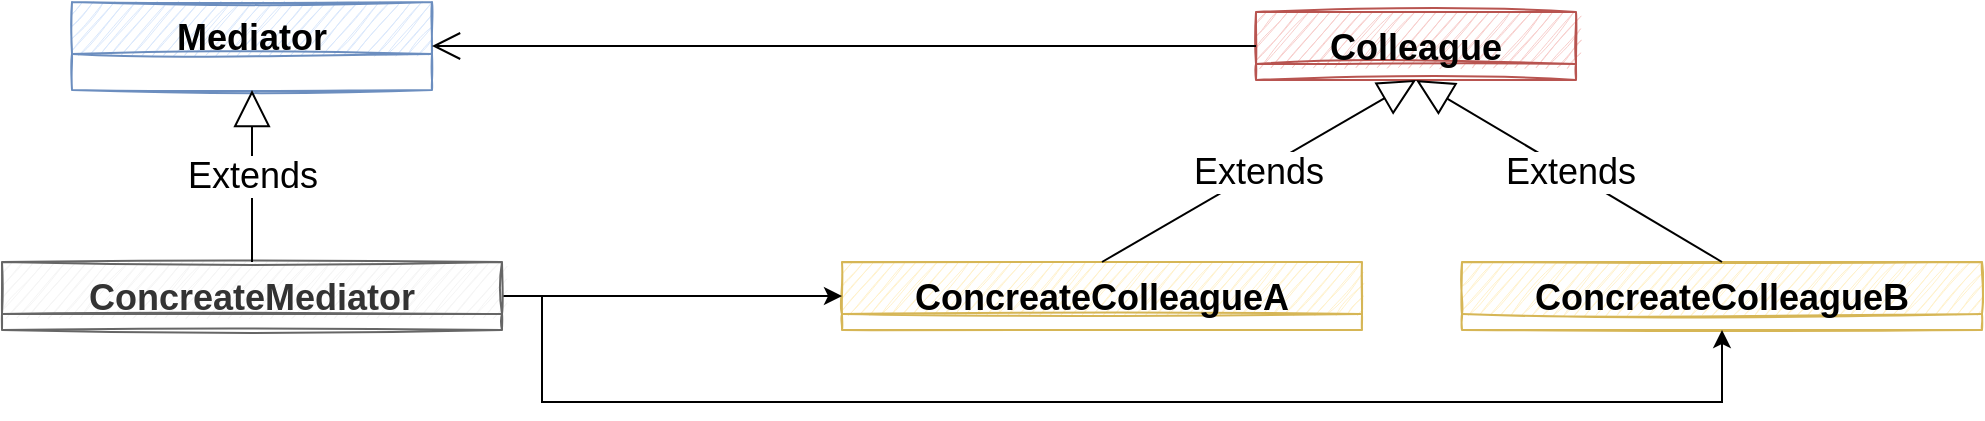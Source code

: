 <mxfile version="20.2.3" type="device"><diagram id="SgS0cGPTP7KAtS87tQbt" name="第 1 页"><mxGraphModel dx="1342" dy="698" grid="1" gridSize="10" guides="1" tooltips="1" connect="1" arrows="1" fold="1" page="1" pageScale="1" pageWidth="827" pageHeight="1169" math="0" shadow="0"><root><mxCell id="0"/><mxCell id="1" parent="0"/><mxCell id="aqJldKhw_YTFLYfqD9JH-1" value="Mediator" style="swimlane;fontStyle=1;align=center;verticalAlign=top;childLayout=stackLayout;horizontal=1;startSize=26;horizontalStack=0;resizeParent=1;resizeParentMax=0;resizeLast=0;collapsible=1;marginBottom=0;fontSize=18;fillColor=#dae8fc;strokeColor=#6c8ebf;sketch=1;" vertex="1" parent="1"><mxGeometry x="75" y="160" width="180" height="44" as="geometry"/></mxCell><mxCell id="aqJldKhw_YTFLYfqD9JH-10" value="Colleague" style="swimlane;fontStyle=1;align=center;verticalAlign=top;childLayout=stackLayout;horizontal=1;startSize=26;horizontalStack=0;resizeParent=1;resizeParentMax=0;resizeLast=0;collapsible=1;marginBottom=0;fontSize=18;fillColor=#f8cecc;strokeColor=#b85450;sketch=1;" vertex="1" parent="1"><mxGeometry x="667" y="165" width="160" height="34" as="geometry"/></mxCell><mxCell id="aqJldKhw_YTFLYfqD9JH-11" value="ConcreateColleagueA" style="swimlane;fontStyle=1;align=center;verticalAlign=top;childLayout=stackLayout;horizontal=1;startSize=26;horizontalStack=0;resizeParent=1;resizeParentMax=0;resizeLast=0;collapsible=1;marginBottom=0;fontSize=18;fillColor=#fff2cc;strokeColor=#d6b656;sketch=1;" vertex="1" parent="1"><mxGeometry x="460" y="290" width="260" height="34" as="geometry"/></mxCell><mxCell id="aqJldKhw_YTFLYfqD9JH-12" value="ConcreateColleagueB" style="swimlane;fontStyle=1;align=center;verticalAlign=top;childLayout=stackLayout;horizontal=1;startSize=26;horizontalStack=0;resizeParent=1;resizeParentMax=0;resizeLast=0;collapsible=1;marginBottom=0;fontSize=18;sketch=1;fillColor=#fff2cc;strokeColor=#d6b656;" vertex="1" parent="1"><mxGeometry x="770" y="290" width="260" height="34" as="geometry"/></mxCell><mxCell id="aqJldKhw_YTFLYfqD9JH-18" style="edgeStyle=orthogonalEdgeStyle;rounded=0;orthogonalLoop=1;jettySize=auto;html=1;exitX=1;exitY=0.5;exitDx=0;exitDy=0;fontSize=18;" edge="1" parent="1" source="aqJldKhw_YTFLYfqD9JH-13" target="aqJldKhw_YTFLYfqD9JH-11"><mxGeometry relative="1" as="geometry"/></mxCell><mxCell id="aqJldKhw_YTFLYfqD9JH-19" style="edgeStyle=orthogonalEdgeStyle;rounded=0;orthogonalLoop=1;jettySize=auto;html=1;exitX=1;exitY=0.5;exitDx=0;exitDy=0;entryX=0.5;entryY=1;entryDx=0;entryDy=0;fontSize=18;" edge="1" parent="1" source="aqJldKhw_YTFLYfqD9JH-13" target="aqJldKhw_YTFLYfqD9JH-12"><mxGeometry relative="1" as="geometry"><Array as="points"><mxPoint x="310" y="307"/><mxPoint x="310" y="360"/><mxPoint x="900" y="360"/></Array></mxGeometry></mxCell><mxCell id="aqJldKhw_YTFLYfqD9JH-13" value="ConcreateMediator" style="swimlane;fontStyle=1;align=center;verticalAlign=top;childLayout=stackLayout;horizontal=1;startSize=26;horizontalStack=0;resizeParent=1;resizeParentMax=0;resizeLast=0;collapsible=1;marginBottom=0;fontSize=18;fillColor=#f5f5f5;fontColor=#333333;strokeColor=#666666;sketch=1;" vertex="1" parent="1"><mxGeometry x="40" y="290" width="250" height="34" as="geometry"/></mxCell><mxCell id="aqJldKhw_YTFLYfqD9JH-14" value="Extends" style="endArrow=block;endSize=16;endFill=0;html=1;rounded=0;fontSize=18;entryX=0.5;entryY=1;entryDx=0;entryDy=0;exitX=0.5;exitY=0;exitDx=0;exitDy=0;" edge="1" parent="1" source="aqJldKhw_YTFLYfqD9JH-13" target="aqJldKhw_YTFLYfqD9JH-1"><mxGeometry width="160" relative="1" as="geometry"><mxPoint x="160" y="280" as="sourcePoint"/><mxPoint x="150" y="200" as="targetPoint"/></mxGeometry></mxCell><mxCell id="aqJldKhw_YTFLYfqD9JH-16" value="Extends" style="endArrow=block;endSize=16;endFill=0;html=1;rounded=0;fontSize=18;entryX=0.5;entryY=1;entryDx=0;entryDy=0;exitX=0.5;exitY=0;exitDx=0;exitDy=0;" edge="1" parent="1" source="aqJldKhw_YTFLYfqD9JH-11" target="aqJldKhw_YTFLYfqD9JH-10"><mxGeometry width="160" relative="1" as="geometry"><mxPoint x="410" y="220" as="sourcePoint"/><mxPoint x="570" y="220" as="targetPoint"/></mxGeometry></mxCell><mxCell id="aqJldKhw_YTFLYfqD9JH-17" value="Extends" style="endArrow=block;endSize=16;endFill=0;html=1;rounded=0;fontSize=18;entryX=0.5;entryY=1;entryDx=0;entryDy=0;exitX=0.5;exitY=0;exitDx=0;exitDy=0;" edge="1" parent="1" source="aqJldKhw_YTFLYfqD9JH-12" target="aqJldKhw_YTFLYfqD9JH-10"><mxGeometry width="160" relative="1" as="geometry"><mxPoint x="630" y="480" as="sourcePoint"/><mxPoint x="790" y="480" as="targetPoint"/></mxGeometry></mxCell><mxCell id="aqJldKhw_YTFLYfqD9JH-22" value="" style="endArrow=open;endFill=1;endSize=12;html=1;rounded=0;fontSize=18;entryX=1;entryY=0.5;entryDx=0;entryDy=0;exitX=0;exitY=0.5;exitDx=0;exitDy=0;" edge="1" parent="1" source="aqJldKhw_YTFLYfqD9JH-10" target="aqJldKhw_YTFLYfqD9JH-1"><mxGeometry width="160" relative="1" as="geometry"><mxPoint x="390" y="110" as="sourcePoint"/><mxPoint x="550" y="110" as="targetPoint"/></mxGeometry></mxCell></root></mxGraphModel></diagram></mxfile>